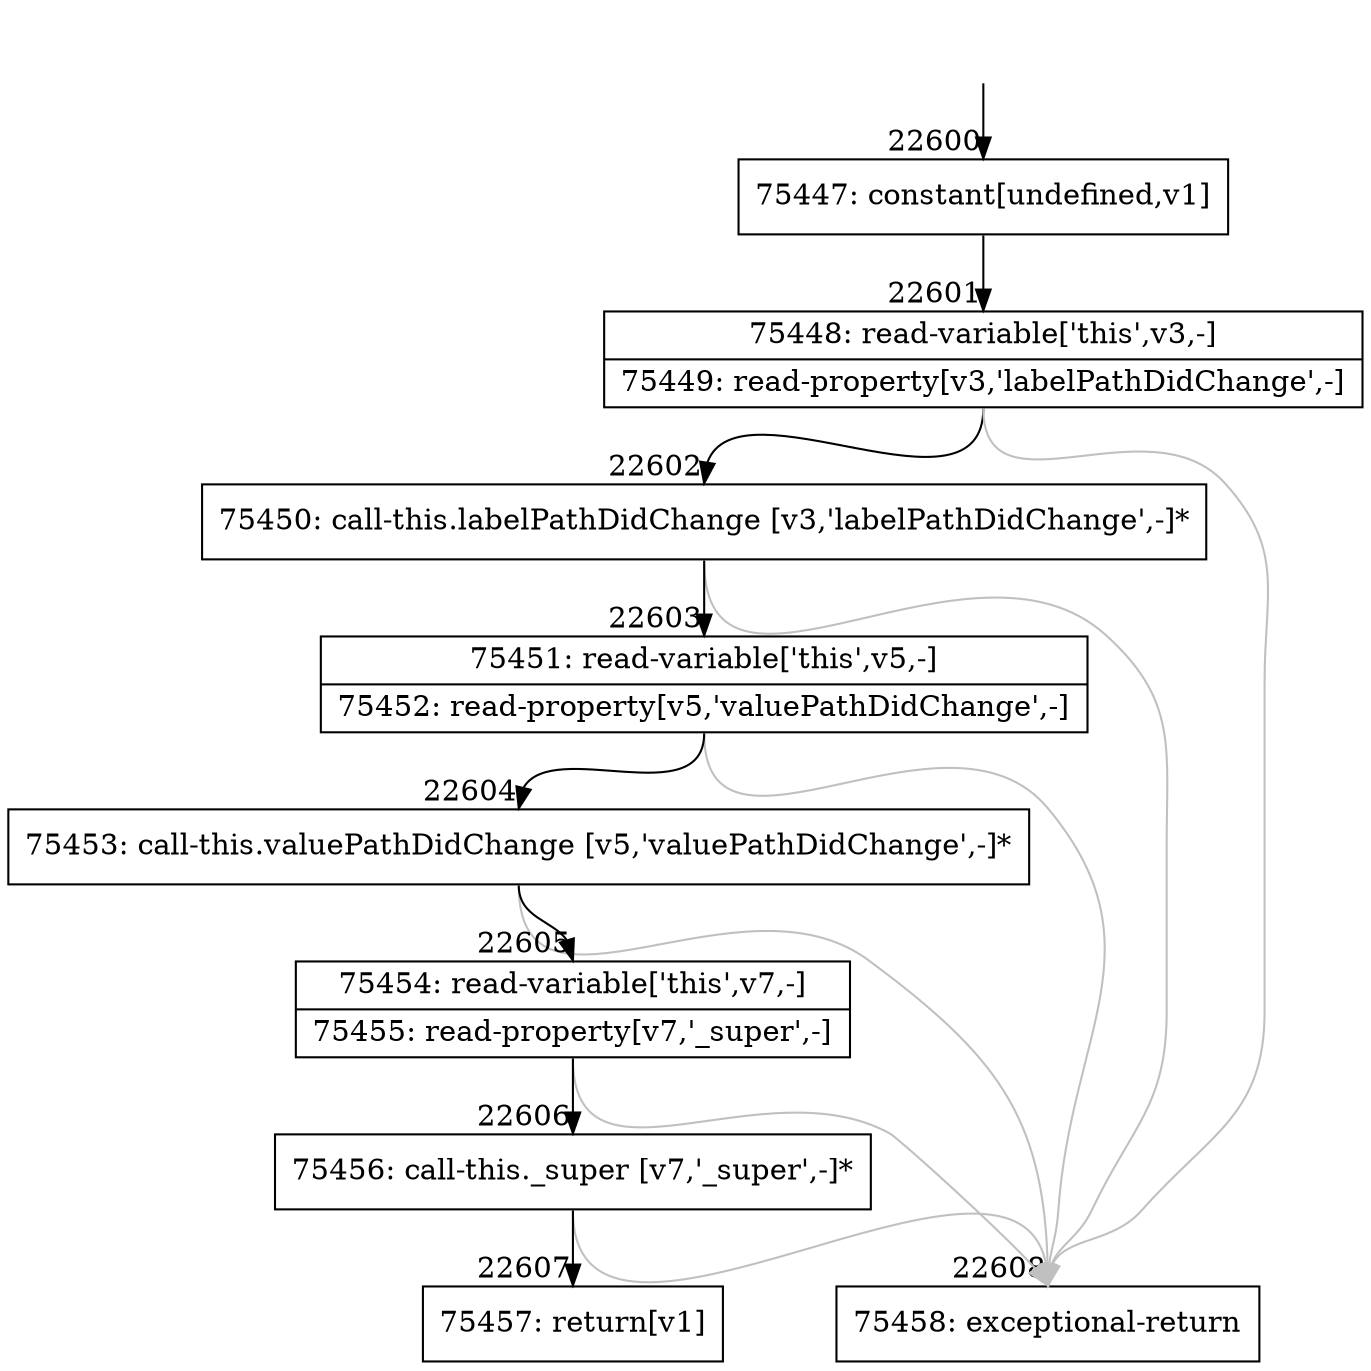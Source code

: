 digraph {
rankdir="TD"
BB_entry1971[shape=none,label=""];
BB_entry1971 -> BB22600 [tailport=s, headport=n, headlabel="    22600"]
BB22600 [shape=record label="{75447: constant[undefined,v1]}" ] 
BB22600 -> BB22601 [tailport=s, headport=n, headlabel="      22601"]
BB22601 [shape=record label="{75448: read-variable['this',v3,-]|75449: read-property[v3,'labelPathDidChange',-]}" ] 
BB22601 -> BB22602 [tailport=s, headport=n, headlabel="      22602"]
BB22601 -> BB22608 [tailport=s, headport=n, color=gray, headlabel="      22608"]
BB22602 [shape=record label="{75450: call-this.labelPathDidChange [v3,'labelPathDidChange',-]*}" ] 
BB22602 -> BB22603 [tailport=s, headport=n, headlabel="      22603"]
BB22602 -> BB22608 [tailport=s, headport=n, color=gray]
BB22603 [shape=record label="{75451: read-variable['this',v5,-]|75452: read-property[v5,'valuePathDidChange',-]}" ] 
BB22603 -> BB22604 [tailport=s, headport=n, headlabel="      22604"]
BB22603 -> BB22608 [tailport=s, headport=n, color=gray]
BB22604 [shape=record label="{75453: call-this.valuePathDidChange [v5,'valuePathDidChange',-]*}" ] 
BB22604 -> BB22605 [tailport=s, headport=n, headlabel="      22605"]
BB22604 -> BB22608 [tailport=s, headport=n, color=gray]
BB22605 [shape=record label="{75454: read-variable['this',v7,-]|75455: read-property[v7,'_super',-]}" ] 
BB22605 -> BB22606 [tailport=s, headport=n, headlabel="      22606"]
BB22605 -> BB22608 [tailport=s, headport=n, color=gray]
BB22606 [shape=record label="{75456: call-this._super [v7,'_super',-]*}" ] 
BB22606 -> BB22607 [tailport=s, headport=n, headlabel="      22607"]
BB22606 -> BB22608 [tailport=s, headport=n, color=gray]
BB22607 [shape=record label="{75457: return[v1]}" ] 
BB22608 [shape=record label="{75458: exceptional-return}" ] 
//#$~ 42396
}
